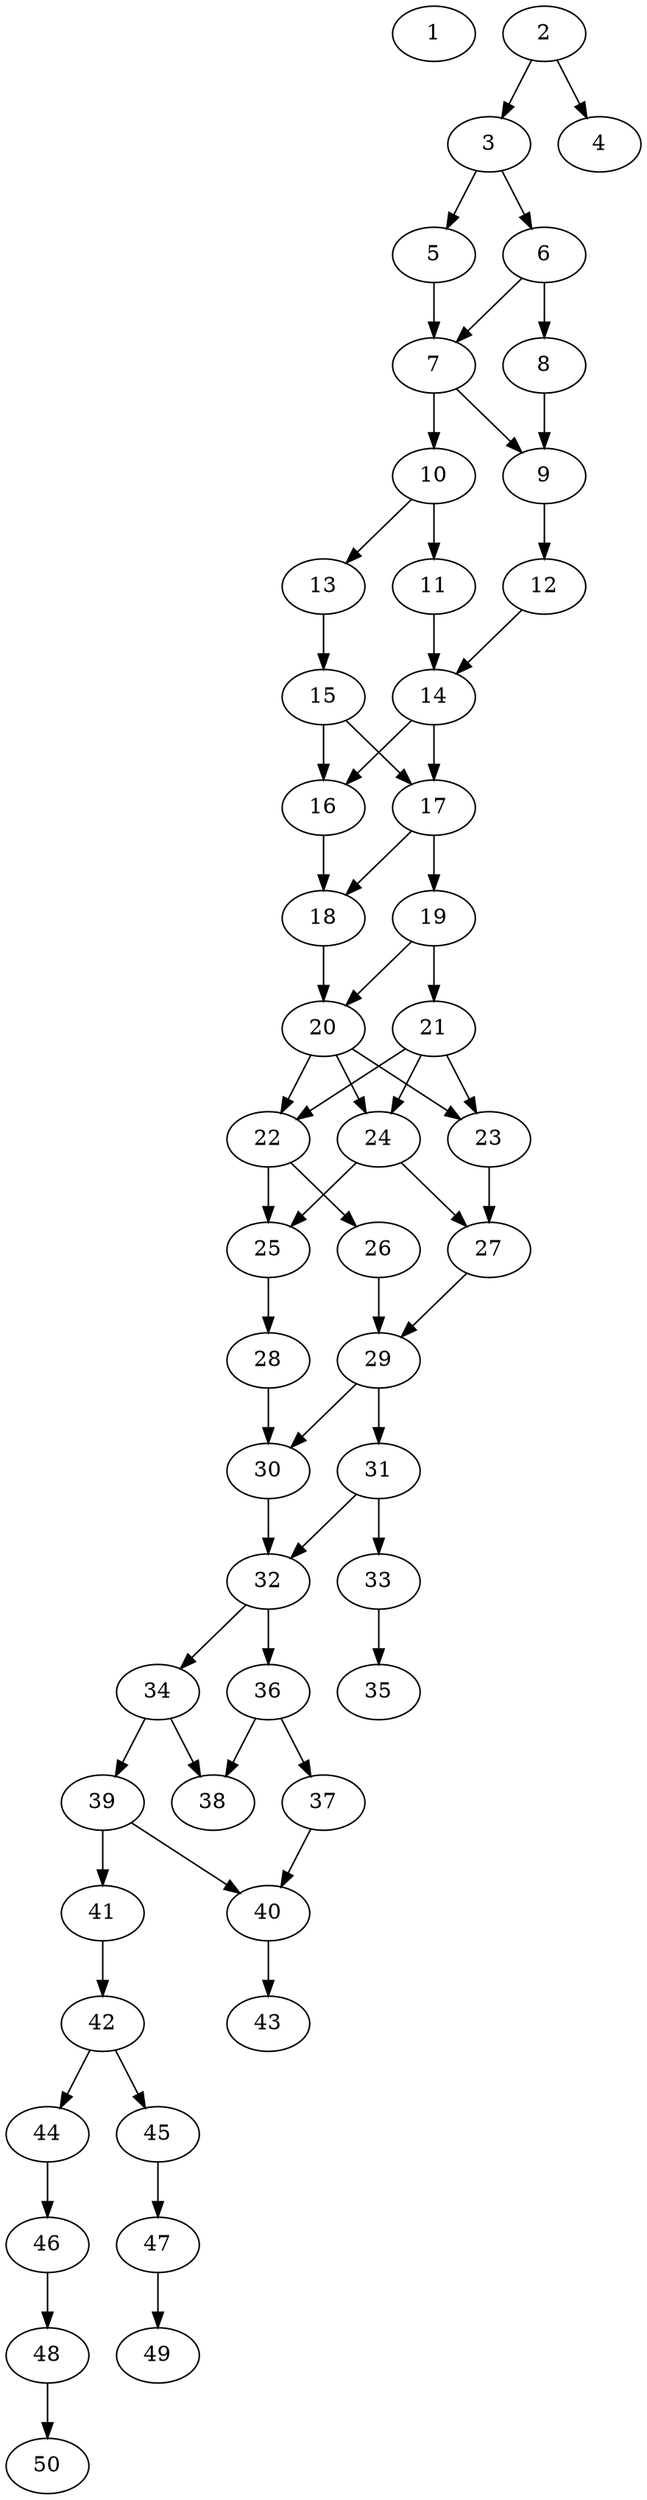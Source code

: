 // DAG automatically generated by daggen at Thu Oct  3 14:07:57 2019
// ./daggen --dot -n 50 --ccr 0.5 --fat 0.3 --regular 0.9 --density 0.6 --mindata 5242880 --maxdata 52428800 
digraph G {
  1 [size="94529536", alpha="0.04", expect_size="47264768"] 
  2 [size="79798272", alpha="0.12", expect_size="39899136"] 
  2 -> 3 [size ="39899136"]
  2 -> 4 [size ="39899136"]
  3 [size="56555520", alpha="0.14", expect_size="28277760"] 
  3 -> 5 [size ="28277760"]
  3 -> 6 [size ="28277760"]
  4 [size="102938624", alpha="0.00", expect_size="51469312"] 
  5 [size="31479808", alpha="0.02", expect_size="15739904"] 
  5 -> 7 [size ="15739904"]
  6 [size="50575360", alpha="0.08", expect_size="25287680"] 
  6 -> 7 [size ="25287680"]
  6 -> 8 [size ="25287680"]
  7 [size="102430720", alpha="0.10", expect_size="51215360"] 
  7 -> 9 [size ="51215360"]
  7 -> 10 [size ="51215360"]
  8 [size="15546368", alpha="0.01", expect_size="7773184"] 
  8 -> 9 [size ="7773184"]
  9 [size="104679424", alpha="0.06", expect_size="52339712"] 
  9 -> 12 [size ="52339712"]
  10 [size="49281024", alpha="0.08", expect_size="24640512"] 
  10 -> 11 [size ="24640512"]
  10 -> 13 [size ="24640512"]
  11 [size="55257088", alpha="0.02", expect_size="27628544"] 
  11 -> 14 [size ="27628544"]
  12 [size="73631744", alpha="0.18", expect_size="36815872"] 
  12 -> 14 [size ="36815872"]
  13 [size="34119680", alpha="0.14", expect_size="17059840"] 
  13 -> 15 [size ="17059840"]
  14 [size="101232640", alpha="0.15", expect_size="50616320"] 
  14 -> 16 [size ="50616320"]
  14 -> 17 [size ="50616320"]
  15 [size="103049216", alpha="0.10", expect_size="51524608"] 
  15 -> 16 [size ="51524608"]
  15 -> 17 [size ="51524608"]
  16 [size="18812928", alpha="0.14", expect_size="9406464"] 
  16 -> 18 [size ="9406464"]
  17 [size="56483840", alpha="0.09", expect_size="28241920"] 
  17 -> 18 [size ="28241920"]
  17 -> 19 [size ="28241920"]
  18 [size="11302912", alpha="0.04", expect_size="5651456"] 
  18 -> 20 [size ="5651456"]
  19 [size="16050176", alpha="0.06", expect_size="8025088"] 
  19 -> 20 [size ="8025088"]
  19 -> 21 [size ="8025088"]
  20 [size="45395968", alpha="0.15", expect_size="22697984"] 
  20 -> 22 [size ="22697984"]
  20 -> 23 [size ="22697984"]
  20 -> 24 [size ="22697984"]
  21 [size="82477056", alpha="0.03", expect_size="41238528"] 
  21 -> 22 [size ="41238528"]
  21 -> 23 [size ="41238528"]
  21 -> 24 [size ="41238528"]
  22 [size="91191296", alpha="0.05", expect_size="45595648"] 
  22 -> 25 [size ="45595648"]
  22 -> 26 [size ="45595648"]
  23 [size="80777216", alpha="0.17", expect_size="40388608"] 
  23 -> 27 [size ="40388608"]
  24 [size="54636544", alpha="0.09", expect_size="27318272"] 
  24 -> 25 [size ="27318272"]
  24 -> 27 [size ="27318272"]
  25 [size="32407552", alpha="0.05", expect_size="16203776"] 
  25 -> 28 [size ="16203776"]
  26 [size="81108992", alpha="0.09", expect_size="40554496"] 
  26 -> 29 [size ="40554496"]
  27 [size="54116352", alpha="0.13", expect_size="27058176"] 
  27 -> 29 [size ="27058176"]
  28 [size="94451712", alpha="0.18", expect_size="47225856"] 
  28 -> 30 [size ="47225856"]
  29 [size="19060736", alpha="0.03", expect_size="9530368"] 
  29 -> 30 [size ="9530368"]
  29 -> 31 [size ="9530368"]
  30 [size="45506560", alpha="0.16", expect_size="22753280"] 
  30 -> 32 [size ="22753280"]
  31 [size="23388160", alpha="0.19", expect_size="11694080"] 
  31 -> 32 [size ="11694080"]
  31 -> 33 [size ="11694080"]
  32 [size="36751360", alpha="0.15", expect_size="18375680"] 
  32 -> 34 [size ="18375680"]
  32 -> 36 [size ="18375680"]
  33 [size="60536832", alpha="0.16", expect_size="30268416"] 
  33 -> 35 [size ="30268416"]
  34 [size="46444544", alpha="0.17", expect_size="23222272"] 
  34 -> 38 [size ="23222272"]
  34 -> 39 [size ="23222272"]
  35 [size="86925312", alpha="0.17", expect_size="43462656"] 
  36 [size="14233600", alpha="0.19", expect_size="7116800"] 
  36 -> 37 [size ="7116800"]
  36 -> 38 [size ="7116800"]
  37 [size="57202688", alpha="0.10", expect_size="28601344"] 
  37 -> 40 [size ="28601344"]
  38 [size="24664064", alpha="0.02", expect_size="12332032"] 
  39 [size="16054272", alpha="0.15", expect_size="8027136"] 
  39 -> 40 [size ="8027136"]
  39 -> 41 [size ="8027136"]
  40 [size="31193088", alpha="0.15", expect_size="15596544"] 
  40 -> 43 [size ="15596544"]
  41 [size="14503936", alpha="0.10", expect_size="7251968"] 
  41 -> 42 [size ="7251968"]
  42 [size="10760192", alpha="0.03", expect_size="5380096"] 
  42 -> 44 [size ="5380096"]
  42 -> 45 [size ="5380096"]
  43 [size="83109888", alpha="0.10", expect_size="41554944"] 
  44 [size="66445312", alpha="0.07", expect_size="33222656"] 
  44 -> 46 [size ="33222656"]
  45 [size="51511296", alpha="0.09", expect_size="25755648"] 
  45 -> 47 [size ="25755648"]
  46 [size="36501504", alpha="0.05", expect_size="18250752"] 
  46 -> 48 [size ="18250752"]
  47 [size="29745152", alpha="0.11", expect_size="14872576"] 
  47 -> 49 [size ="14872576"]
  48 [size="77242368", alpha="0.15", expect_size="38621184"] 
  48 -> 50 [size ="38621184"]
  49 [size="85438464", alpha="0.20", expect_size="42719232"] 
  50 [size="59897856", alpha="0.13", expect_size="29948928"] 
}
